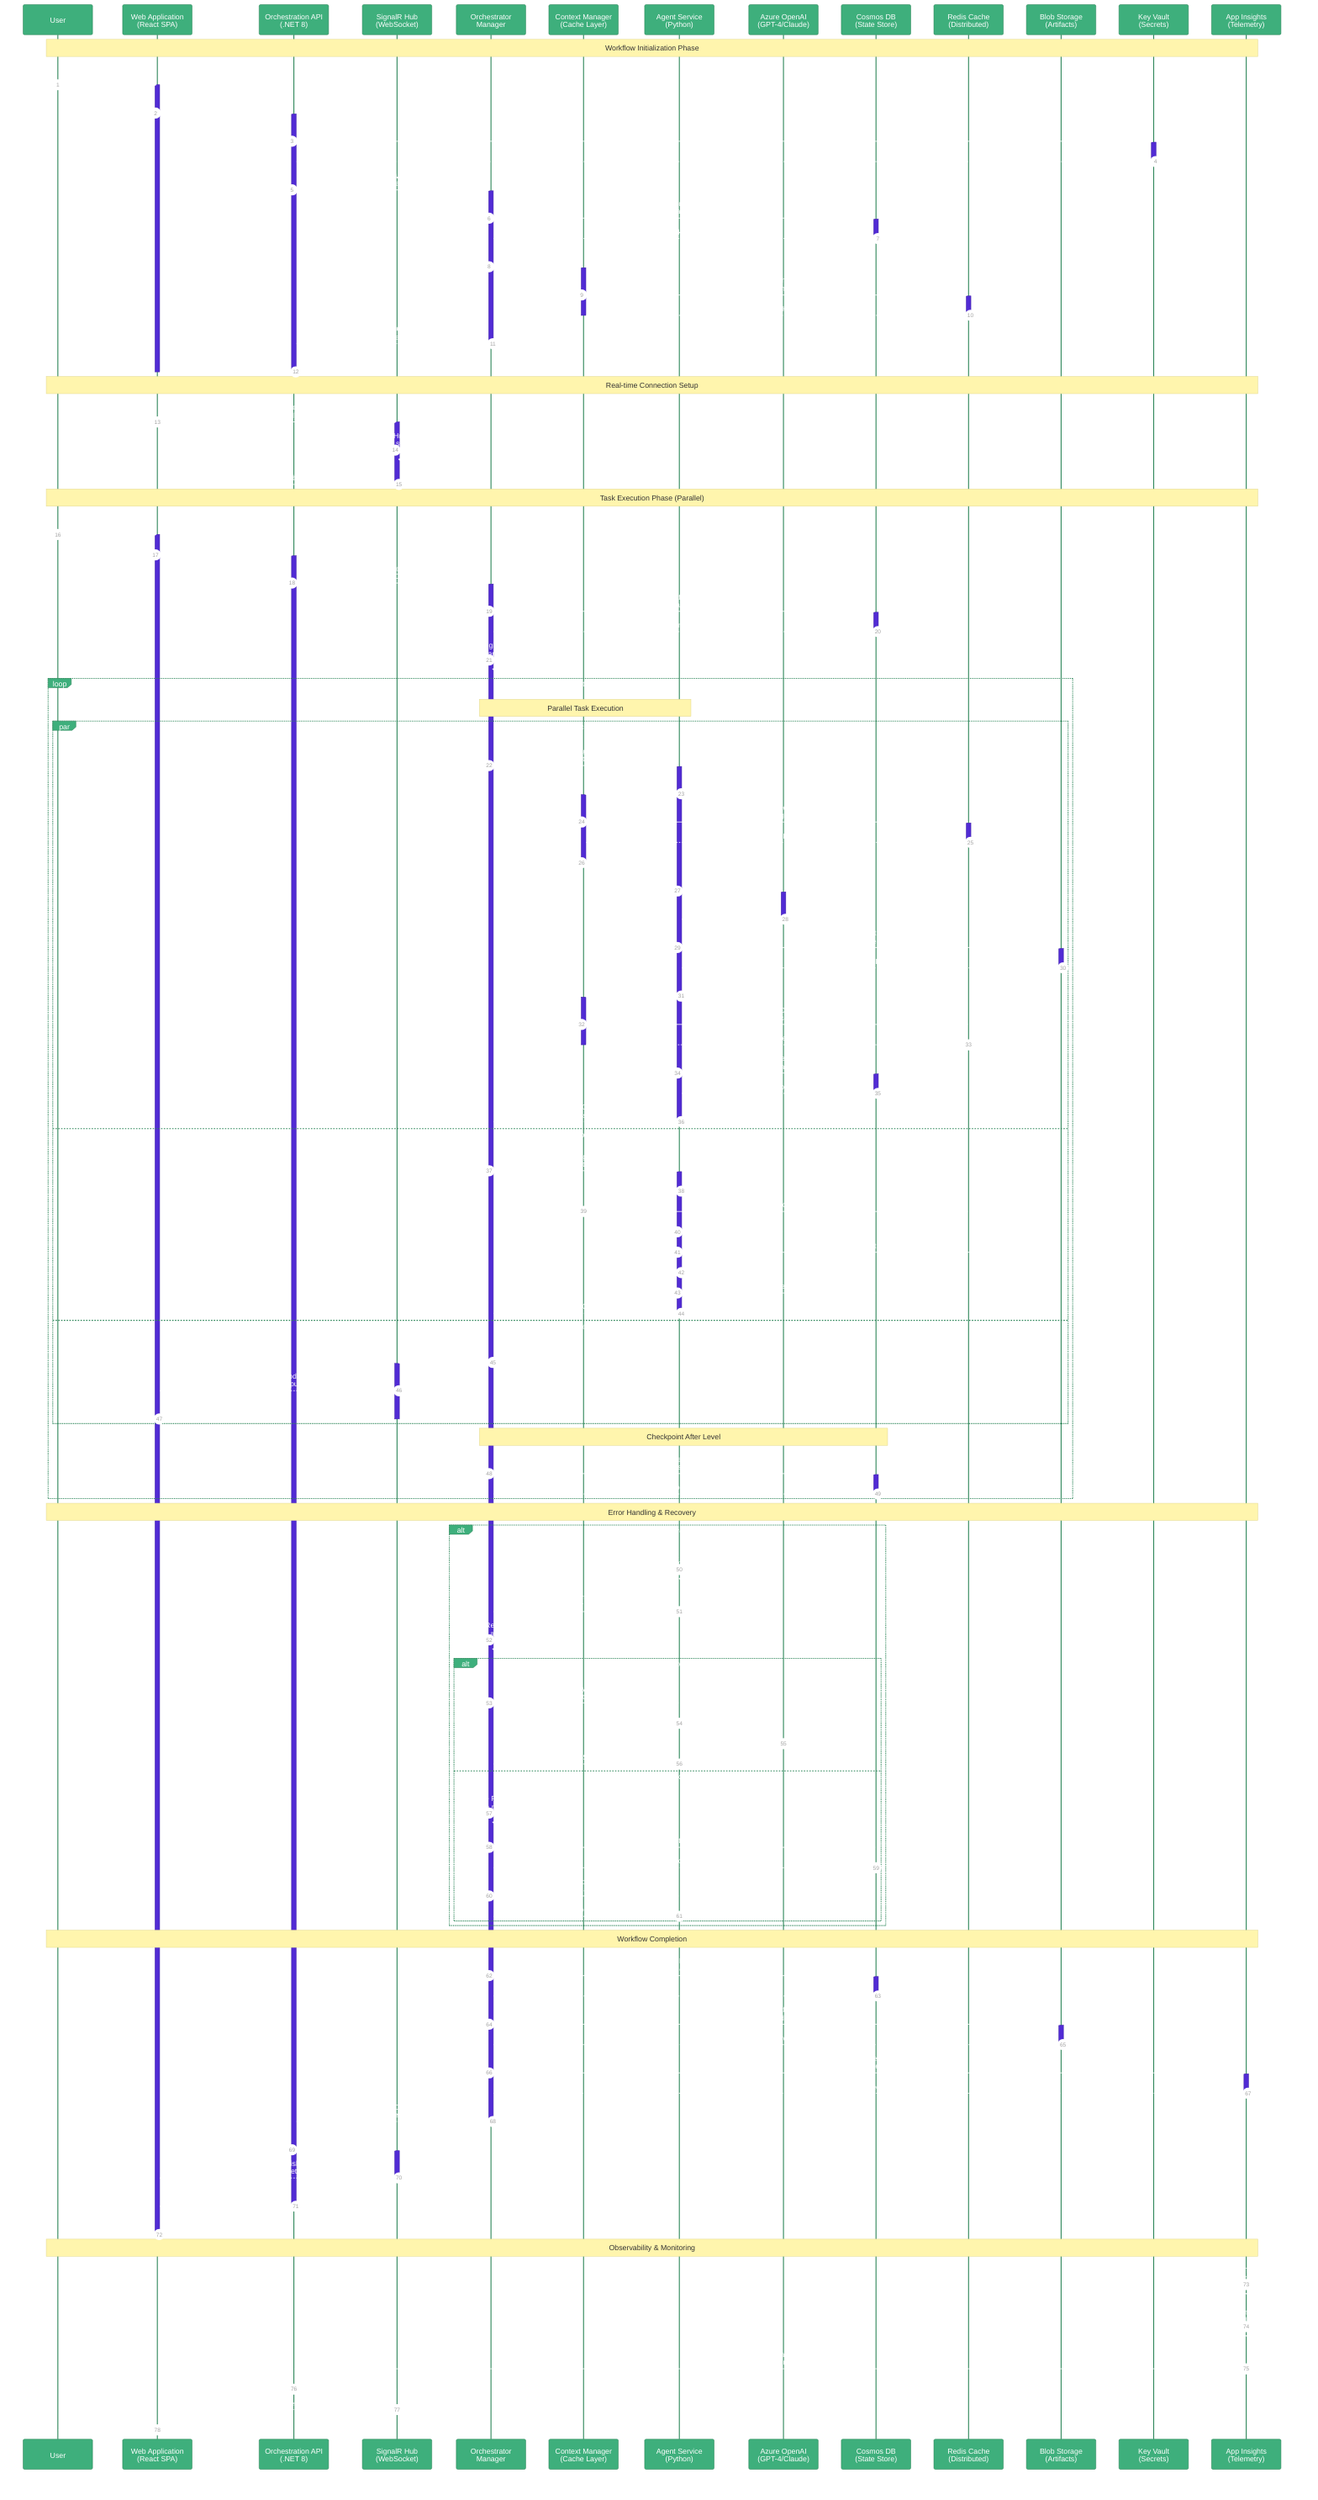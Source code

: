 %%{init: {'theme':'base', 'themeVariables': { 'primaryColor':'#3eaf7c', 'primaryTextColor':'#fff', 'primaryBorderColor':'#2d8659', 'lineColor':'#5c5c5c', 'secondaryColor':'#512bd4', 'tertiaryColor':'#336791', 'quaternaryColor':'#dc382d', 'background':'#ffffff', 'mainBkg':'#3eaf7c', 'secondBkg':'#512bd4', 'tertiaryBkg':'#336791', 'primaryBorderColor':'#2d8659', 'secondaryBorderColor':'#3a1f9d', 'tertiaryBorderColor':'#254a6b'}}}%%

sequenceDiagram
    autonumber
    participant U as User
    participant WA as Web Application<br/>(React SPA)
    participant API as Orchestration API<br/>(.NET 8)
    participant SR as SignalR Hub<br/>(WebSocket)
    participant OM as Orchestrator<br/>Manager
    participant CM as Context Manager<br/>(Cache Layer)
    participant AS as Agent Service<br/>(Python)
    participant LLM as Azure OpenAI<br/>(GPT-4/Claude)
    participant DB as Cosmos DB<br/>(State Store)
    participant RC as Redis Cache<br/>(Distributed)
    participant BS as Blob Storage<br/>(Artifacts)
    participant KV as Key Vault<br/>(Secrets)
    participant AI as App Insights<br/>(Telemetry)

    Note over U,AI: Workflow Initialization Phase

    U->>WA: Create New Workflow<br/>(Define tasks, agents)
    activate WA
    WA->>API: POST /api/workflows<br/>{definition, config}
    activate API

    API->>KV: Get API Keys<br/>(Managed Identity)
    activate KV
    KV-->>API: Encrypted Secrets
    deactivate KV

    API->>OM: Initialize Workflow<br/>(Parse, validate)
    activate OM
    OM->>DB: Create Workflow Record<br/>(Initial state: pending)
    activate DB
    DB-->>OM: Workflow ID
    deactivate DB

    OM->>CM: Initialize Context<br/>(Empty cache)
    activate CM
    CM->>RC: Create Cache Entry<br/>(TTL: 1 hour)
    activate RC
    RC-->>CM: Cache Key
    deactivate RC
    deactivate CM

    OM-->>API: Workflow Created<br/>(ID, status)
    deactivate OM
    API-->>WA: 201 Created<br/>{workflowId}
    deactivate API
    deactivate WA

    Note over U,AI: Real-time Connection Setup

    WA->>SR: Connect WebSocket<br/>(workflowId)
    activate SR
    SR->>SR: Create Hub Group<br/>(workflow subscribers)
    SR-->>WA: Connection Established
    deactivate SR

    Note over U,AI: Task Execution Phase (Parallel)

    U->>WA: Start Workflow<br/>(Execute button)
    activate WA
    WA->>API: POST /api/workflows/{id}/execute
    activate API

    API->>OM: Begin Execution<br/>(Load DAG)
    activate OM

    OM->>DB: Load Workflow Definition<br/>(Get task graph)
    activate DB
    DB-->>OM: Task Dependencies DAG
    deactivate DB

    OM->>OM: Topological Sort<br/>(Identify parallel levels)

    loop For Each Execution Level
        Note over OM,AS: Parallel Task Execution

        par Task A Execution
            OM->>AS: Execute Agent Task A<br/>(Context, prompt)
            activate AS

            AS->>CM: Load Shared Context<br/>(Previous results)
            activate CM
            CM->>RC: Get Cached Data<br/>(Read-through cache)
            activate RC
            RC-->>CM: Context Data
            deactivate RC
            CM-->>AS: Merged Context
            deactivate CM

            AS->>LLM: Generate Completion<br/>(System + User prompt)
            activate LLM
            LLM-->>AS: AI Response<br/>(Text, tokens used)
            deactivate LLM

            AS->>BS: Store Artifacts<br/>(Generated files)
            activate BS
            BS-->>AS: Blob URLs
            deactivate BS

            AS->>CM: Update Context<br/>(Task results)
            activate CM
            CM->>RC: Write to Cache<br/>(Deduplicated)
            RC-->>CM: Cached
            deactivate CM

            AS->>DB: Create Checkpoint<br/>(State snapshot)
            activate DB
            DB-->>AS: Checkpoint ID
            deactivate DB

            AS-->>OM: Task A Complete<br/>(Success, results)
            deactivate AS
        and Task B Execution
            OM->>AS: Execute Agent Task B<br/>(Context, prompt)
            activate AS
            AS->>CM: Load Shared Context
            CM->>RC: Get Cached Data
            AS->>LLM: Generate Completion
            AS->>BS: Store Artifacts
            AS->>CM: Update Context
            AS->>DB: Create Checkpoint
            AS-->>OM: Task B Complete
            deactivate AS
        and Progress Updates
            OM->>SR: Send Progress Event<br/>(Task status)
            activate SR
            SR-->>WA: Real-time Update<br/>(WebSocket push)
            WA-->>U: UI Progress Bar<br/>(Visual feedback)
            deactivate SR
        end

        Note over OM,DB: Checkpoint After Level
        OM->>DB: Save Level Checkpoint<br/>(All task states)
        activate DB
        DB-->>OM: Checkpoint Saved
        deactivate DB
    end

    Note over U,AI: Error Handling & Recovery

    alt Task Failure Scenario
        AS->>AS: Task Fails<br/>(Exception, timeout)
        AS->>OM: Report Failure<br/>(Error details)

        OM->>OM: Check Retry Policy<br/>(Max 3 attempts)

        alt Retry Available
            OM->>AS: Retry Task<br/>(Exponential backoff)
            AS->>LLM: Retry with Context
            LLM-->>AS: New Response
            AS-->>OM: Retry Success
        else Max Retries Exceeded
            OM->>OM: Initiate Rollback<br/>(Saga pattern)
            OM->>DB: Load Last Checkpoint
            DB-->>OM: Previous State
            OM->>AS: Execute Compensation<br/>(Undo actions)
            AS-->>OM: Compensated
        end
    end

    Note over U,AI: Workflow Completion

    OM->>DB: Update Final State<br/>(Status: completed)
    activate DB
    DB-->>OM: State Updated
    deactivate DB

    OM->>BS: Archive Workflow Data<br/>(Move to cold storage)
    activate BS
    BS-->>OM: Archived
    deactivate BS

    OM->>AI: Send Metrics<br/>(Duration, tokens, cost)
    activate AI
    AI-->>OM: Metrics Recorded
    deactivate AI

    OM-->>API: Workflow Complete<br/>(Final results)
    deactivate OM

    API->>SR: Send Completion Event<br/>(Final status)
    activate SR
    SR-->>WA: Workflow Finished<br/>(WebSocket)
    deactivate SR

    API-->>WA: 200 OK<br/>{results, metrics}
    deactivate API

    WA-->>U: Display Results<br/>(UI update)
    deactivate WA

    Note over U,AI: Observability & Monitoring

    AI->>AI: Process Telemetry<br/>(Aggregate metrics)
    AI->>AI: Generate Alerts<br/>(Threshold violations)
    AI->>API: Alert: High Latency<br/>(P95 > 500ms)
    API->>SR: Broadcast Alert
    SR-->>WA: System Alert
    WA-->>U: Warning Notification